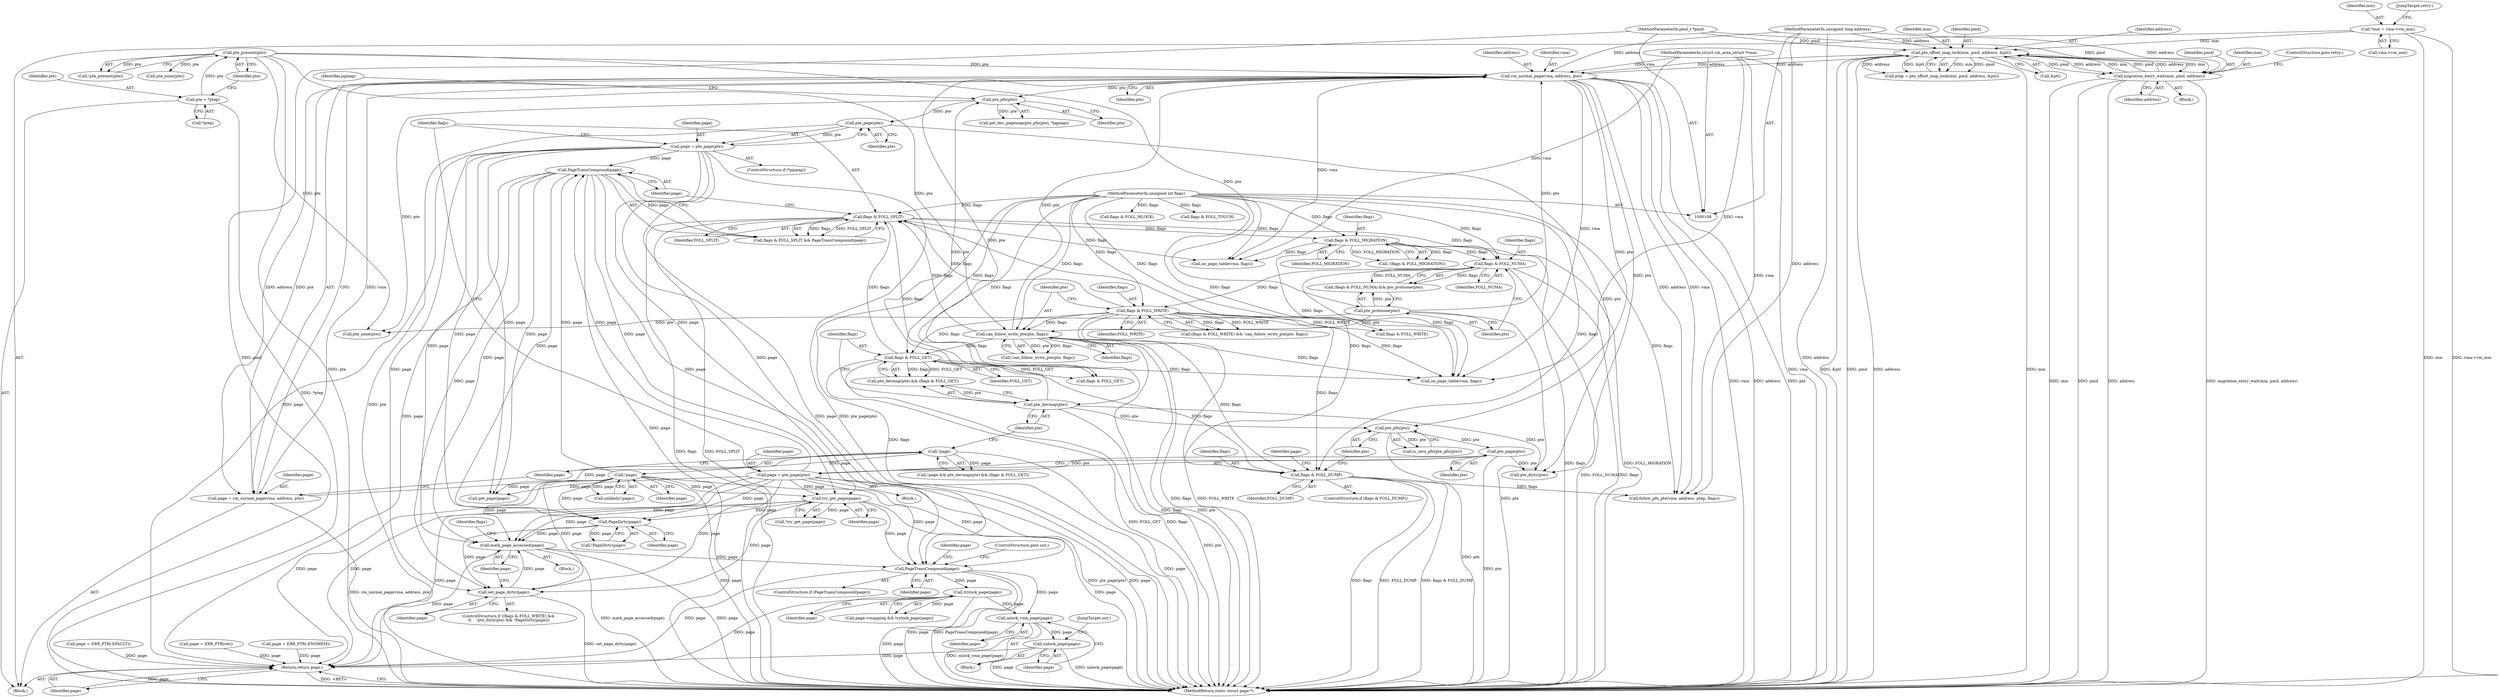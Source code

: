 digraph "0_linux_6b3a707736301c2128ca85ce85fb13f60b5e350a_4@pointer" {
"1000371" [label="(Call,mlock_vma_page(page))"];
"1000367" [label="(Call,trylock_page(page))"];
"1000359" [label="(Call,PageTransCompound(page))"];
"1000284" [label="(Call,PageTransCompound(page))"];
"1000232" [label="(Call,page = pte_page(pte))"];
"1000234" [label="(Call,pte_page(pte))"];
"1000225" [label="(Call,pte_pfn(pte))"];
"1000206" [label="(Call,vm_normal_page(vma, address, pte))"];
"1000109" [label="(MethodParameterIn,struct vm_area_struct *vma)"];
"1000137" [label="(Call,pte_offset_map_lock(mm, pmd, address, &ptl))"];
"1000116" [label="(Call,*mm = vma->vm_mm)"];
"1000176" [label="(Call,migration_entry_wait(mm, pmd, address))"];
"1000111" [label="(MethodParameterIn,pmd_t *pmd)"];
"1000110" [label="(MethodParameterIn,unsigned long address)"];
"1000186" [label="(Call,pte_protnone(pte))"];
"1000149" [label="(Call,pte_present(pte))"];
"1000143" [label="(Call,pte = *ptep)"];
"1000195" [label="(Call,can_follow_write_pte(pte, flags))"];
"1000191" [label="(Call,flags & FOLL_WRITE)"];
"1000183" [label="(Call,flags & FOLL_NUMA)"];
"1000281" [label="(Call,flags & FOLL_SPLIT)"];
"1000217" [label="(Call,flags & FOLL_GET)"];
"1000112" [label="(MethodParameterIn,unsigned int flags)"];
"1000245" [label="(Call,flags & FOLL_DUMP)"];
"1000156" [label="(Call,flags & FOLL_MIGRATION)"];
"1000215" [label="(Call,pte_devmap(pte))"];
"1000241" [label="(Call,!page)"];
"1000212" [label="(Call,!page)"];
"1000204" [label="(Call,page = vm_normal_page(vma, address, pte))"];
"1000260" [label="(Call,page = pte_page(pte))"];
"1000262" [label="(Call,pte_page(pte))"];
"1000257" [label="(Call,pte_pfn(pte))"];
"1000317" [label="(Call,try_get_page(page))"];
"1000345" [label="(Call,mark_page_accessed(page))"];
"1000343" [label="(Call,set_page_dirty(page))"];
"1000341" [label="(Call,PageDirty(page))"];
"1000373" [label="(Call,unlock_page(page))"];
"1000379" [label="(Return,return page;)"];
"1000182" [label="(Call,(flags & FOLL_NUMA) && pte_protnone(pte))"];
"1000242" [label="(Identifier,page)"];
"1000349" [label="(Call,flags & FOLL_MLOCK)"];
"1000258" [label="(Identifier,pte)"];
"1000151" [label="(Block,)"];
"1000186" [label="(Call,pte_protnone(pte))"];
"1000257" [label="(Call,pte_pfn(pte))"];
"1000232" [label="(Call,page = pte_page(pte))"];
"1000137" [label="(Call,pte_offset_map_lock(mm, pmd, address, &ptl))"];
"1000212" [label="(Call,!page)"];
"1000373" [label="(Call,unlock_page(page))"];
"1000380" [label="(Identifier,page)"];
"1000117" [label="(Identifier,mm)"];
"1000141" [label="(Call,&ptl)"];
"1000213" [label="(Identifier,page)"];
"1000219" [label="(Identifier,FOLL_GET)"];
"1000156" [label="(Call,flags & FOLL_MIGRATION)"];
"1000118" [label="(Call,vma->vm_mm)"];
"1000346" [label="(Identifier,page)"];
"1000211" [label="(Call,!page && pte_devmap(pte) && (flags & FOLL_GET))"];
"1000178" [label="(Identifier,pmd)"];
"1000217" [label="(Call,flags & FOLL_GET)"];
"1000240" [label="(Call,unlikely(!page))"];
"1000344" [label="(Identifier,page)"];
"1000228" [label="(Identifier,pgmap)"];
"1000233" [label="(Identifier,page)"];
"1000241" [label="(Call,!page)"];
"1000116" [label="(Call,*mm = vma->vm_mm)"];
"1000195" [label="(Call,can_follow_write_pte(pte, flags))"];
"1000179" [label="(Identifier,address)"];
"1000176" [label="(Call,migration_entry_wait(mm, pmd, address))"];
"1000114" [label="(Block,)"];
"1000132" [label="(Call,no_page_table(vma, flags))"];
"1000145" [label="(Call,*ptep)"];
"1000234" [label="(Call,pte_page(pte))"];
"1000209" [label="(Identifier,pte)"];
"1000395" [label="(MethodReturn,static struct page *)"];
"1000379" [label="(Return,return page;)"];
"1000144" [label="(Identifier,pte)"];
"1000247" [label="(Identifier,FOLL_DUMP)"];
"1000177" [label="(Identifier,mm)"];
"1000367" [label="(Call,trylock_page(page))"];
"1000143" [label="(Call,pte = *ptep)"];
"1000371" [label="(Call,mlock_vma_page(page))"];
"1000256" [label="(Call,is_zero_pfn(pte_pfn(pte)))"];
"1000331" [label="(ControlStructure,if ((flags & FOLL_WRITE) &&\n \t\t    !pte_dirty(pte) && !PageDirty(page)))"];
"1000215" [label="(Call,pte_devmap(pte))"];
"1000206" [label="(Call,vm_normal_page(vma, address, pte))"];
"1000205" [label="(Identifier,page)"];
"1000109" [label="(MethodParameterIn,struct vm_area_struct *vma)"];
"1000340" [label="(Call,!PageDirty(page))"];
"1000161" [label="(Call,pte_none(pte))"];
"1000216" [label="(Identifier,pte)"];
"1000245" [label="(Call,flags & FOLL_DUMP)"];
"1000375" [label="(JumpTarget,out:)"];
"1000341" [label="(Call,PageDirty(page))"];
"1000149" [label="(Call,pte_present(pte))"];
"1000244" [label="(ControlStructure,if (flags & FOLL_DUMP))"];
"1000365" [label="(Identifier,page)"];
"1000226" [label="(Identifier,pte)"];
"1000263" [label="(Identifier,pte)"];
"1000288" [label="(Call,get_page(page))"];
"1000343" [label="(Call,set_page_dirty(page))"];
"1000192" [label="(Identifier,flags)"];
"1000260" [label="(Call,page = pte_page(pte))"];
"1000361" [label="(ControlStructure,goto out;)"];
"1000310" [label="(Call,flags & FOLL_GET)"];
"1000318" [label="(Identifier,page)"];
"1000285" [label="(Identifier,page)"];
"1000387" [label="(Call,pte_none(pte))"];
"1000250" [label="(Identifier,page)"];
"1000224" [label="(Call,get_dev_pagemap(pte_pfn(pte), *pgmap))"];
"1000330" [label="(Block,)"];
"1000345" [label="(Call,mark_page_accessed(page))"];
"1000281" [label="(Call,flags & FOLL_SPLIT)"];
"1000360" [label="(Identifier,page)"];
"1000372" [label="(Identifier,page)"];
"1000249" [label="(Call,page = ERR_PTR(-EFAULT))"];
"1000155" [label="(Call,!(flags & FOLL_MIGRATION))"];
"1000157" [label="(Identifier,flags)"];
"1000111" [label="(MethodParameterIn,pmd_t *pmd)"];
"1000204" [label="(Call,page = vm_normal_page(vma, address, pte))"];
"1000110" [label="(MethodParameterIn,unsigned long address)"];
"1000190" [label="(Call,(flags & FOLL_WRITE) && !can_follow_write_pte(pte, flags))"];
"1000359" [label="(Call,PageTransCompound(page))"];
"1000148" [label="(Call,!pte_present(pte))"];
"1000320" [label="(Call,page = ERR_PTR(-ENOMEM))"];
"1000183" [label="(Call,flags & FOLL_NUMA)"];
"1000282" [label="(Identifier,flags)"];
"1000269" [label="(Call,follow_pfn_pte(vma, address, ptep, flags))"];
"1000338" [label="(Call,pte_dirty(pte))"];
"1000358" [label="(ControlStructure,if (PageTransCompound(page)))"];
"1000283" [label="(Identifier,FOLL_SPLIT)"];
"1000368" [label="(Identifier,page)"];
"1000274" [label="(Call,page = ERR_PTR(ret))"];
"1000280" [label="(Call,flags & FOLL_SPLIT && PageTransCompound(page))"];
"1000317" [label="(Call,try_get_page(page))"];
"1000150" [label="(Identifier,pte)"];
"1000259" [label="(Block,)"];
"1000158" [label="(Identifier,FOLL_MIGRATION)"];
"1000208" [label="(Identifier,address)"];
"1000262" [label="(Call,pte_page(pte))"];
"1000342" [label="(Identifier,page)"];
"1000392" [label="(Call,no_page_table(vma, flags))"];
"1000369" [label="(Block,)"];
"1000327" [label="(Call,flags & FOLL_TOUCH)"];
"1000139" [label="(Identifier,pmd)"];
"1000197" [label="(Identifier,flags)"];
"1000196" [label="(Identifier,pte)"];
"1000374" [label="(Identifier,page)"];
"1000316" [label="(Call,!try_get_page(page))"];
"1000246" [label="(Identifier,flags)"];
"1000191" [label="(Call,flags & FOLL_WRITE)"];
"1000194" [label="(Call,!can_follow_write_pte(pte, flags))"];
"1000180" [label="(ControlStructure,goto retry;)"];
"1000284" [label="(Call,PageTransCompound(page))"];
"1000225" [label="(Call,pte_pfn(pte))"];
"1000140" [label="(Identifier,address)"];
"1000184" [label="(Identifier,flags)"];
"1000138" [label="(Identifier,mm)"];
"1000135" [label="(Call,ptep = pte_offset_map_lock(mm, pmd, address, &ptl))"];
"1000214" [label="(Call,pte_devmap(pte) && (flags & FOLL_GET))"];
"1000229" [label="(ControlStructure,if (*pgmap))"];
"1000207" [label="(Identifier,vma)"];
"1000125" [label="(JumpTarget,retry:)"];
"1000187" [label="(Identifier,pte)"];
"1000112" [label="(MethodParameterIn,unsigned int flags)"];
"1000235" [label="(Identifier,pte)"];
"1000350" [label="(Identifier,flags)"];
"1000261" [label="(Identifier,page)"];
"1000333" [label="(Call,flags & FOLL_WRITE)"];
"1000218" [label="(Identifier,flags)"];
"1000185" [label="(Identifier,FOLL_NUMA)"];
"1000363" [label="(Call,page->mapping && trylock_page(page))"];
"1000193" [label="(Identifier,FOLL_WRITE)"];
"1000371" -> "1000369"  [label="AST: "];
"1000371" -> "1000372"  [label="CFG: "];
"1000372" -> "1000371"  [label="AST: "];
"1000374" -> "1000371"  [label="CFG: "];
"1000371" -> "1000395"  [label="DDG: mlock_vma_page(page)"];
"1000367" -> "1000371"  [label="DDG: page"];
"1000359" -> "1000371"  [label="DDG: page"];
"1000371" -> "1000373"  [label="DDG: page"];
"1000367" -> "1000363"  [label="AST: "];
"1000367" -> "1000368"  [label="CFG: "];
"1000368" -> "1000367"  [label="AST: "];
"1000363" -> "1000367"  [label="CFG: "];
"1000367" -> "1000395"  [label="DDG: page"];
"1000367" -> "1000363"  [label="DDG: page"];
"1000359" -> "1000367"  [label="DDG: page"];
"1000367" -> "1000379"  [label="DDG: page"];
"1000359" -> "1000358"  [label="AST: "];
"1000359" -> "1000360"  [label="CFG: "];
"1000360" -> "1000359"  [label="AST: "];
"1000361" -> "1000359"  [label="CFG: "];
"1000365" -> "1000359"  [label="CFG: "];
"1000359" -> "1000395"  [label="DDG: page"];
"1000359" -> "1000395"  [label="DDG: PageTransCompound(page)"];
"1000284" -> "1000359"  [label="DDG: page"];
"1000232" -> "1000359"  [label="DDG: page"];
"1000317" -> "1000359"  [label="DDG: page"];
"1000241" -> "1000359"  [label="DDG: page"];
"1000260" -> "1000359"  [label="DDG: page"];
"1000345" -> "1000359"  [label="DDG: page"];
"1000359" -> "1000379"  [label="DDG: page"];
"1000284" -> "1000280"  [label="AST: "];
"1000284" -> "1000285"  [label="CFG: "];
"1000285" -> "1000284"  [label="AST: "];
"1000280" -> "1000284"  [label="CFG: "];
"1000284" -> "1000395"  [label="DDG: page"];
"1000284" -> "1000280"  [label="DDG: page"];
"1000232" -> "1000284"  [label="DDG: page"];
"1000241" -> "1000284"  [label="DDG: page"];
"1000260" -> "1000284"  [label="DDG: page"];
"1000284" -> "1000288"  [label="DDG: page"];
"1000284" -> "1000317"  [label="DDG: page"];
"1000284" -> "1000341"  [label="DDG: page"];
"1000284" -> "1000343"  [label="DDG: page"];
"1000284" -> "1000345"  [label="DDG: page"];
"1000284" -> "1000379"  [label="DDG: page"];
"1000232" -> "1000229"  [label="AST: "];
"1000232" -> "1000234"  [label="CFG: "];
"1000233" -> "1000232"  [label="AST: "];
"1000234" -> "1000232"  [label="AST: "];
"1000282" -> "1000232"  [label="CFG: "];
"1000232" -> "1000395"  [label="DDG: page"];
"1000232" -> "1000395"  [label="DDG: pte_page(pte)"];
"1000234" -> "1000232"  [label="DDG: pte"];
"1000232" -> "1000288"  [label="DDG: page"];
"1000232" -> "1000317"  [label="DDG: page"];
"1000232" -> "1000341"  [label="DDG: page"];
"1000232" -> "1000343"  [label="DDG: page"];
"1000232" -> "1000345"  [label="DDG: page"];
"1000232" -> "1000379"  [label="DDG: page"];
"1000234" -> "1000235"  [label="CFG: "];
"1000235" -> "1000234"  [label="AST: "];
"1000234" -> "1000395"  [label="DDG: pte"];
"1000225" -> "1000234"  [label="DDG: pte"];
"1000234" -> "1000338"  [label="DDG: pte"];
"1000225" -> "1000224"  [label="AST: "];
"1000225" -> "1000226"  [label="CFG: "];
"1000226" -> "1000225"  [label="AST: "];
"1000228" -> "1000225"  [label="CFG: "];
"1000225" -> "1000224"  [label="DDG: pte"];
"1000206" -> "1000225"  [label="DDG: pte"];
"1000215" -> "1000225"  [label="DDG: pte"];
"1000225" -> "1000387"  [label="DDG: pte"];
"1000206" -> "1000204"  [label="AST: "];
"1000206" -> "1000209"  [label="CFG: "];
"1000207" -> "1000206"  [label="AST: "];
"1000208" -> "1000206"  [label="AST: "];
"1000209" -> "1000206"  [label="AST: "];
"1000204" -> "1000206"  [label="CFG: "];
"1000206" -> "1000395"  [label="DDG: pte"];
"1000206" -> "1000395"  [label="DDG: address"];
"1000206" -> "1000395"  [label="DDG: vma"];
"1000206" -> "1000132"  [label="DDG: vma"];
"1000206" -> "1000137"  [label="DDG: address"];
"1000206" -> "1000204"  [label="DDG: vma"];
"1000206" -> "1000204"  [label="DDG: address"];
"1000206" -> "1000204"  [label="DDG: pte"];
"1000109" -> "1000206"  [label="DDG: vma"];
"1000137" -> "1000206"  [label="DDG: address"];
"1000110" -> "1000206"  [label="DDG: address"];
"1000186" -> "1000206"  [label="DDG: pte"];
"1000149" -> "1000206"  [label="DDG: pte"];
"1000195" -> "1000206"  [label="DDG: pte"];
"1000206" -> "1000215"  [label="DDG: pte"];
"1000206" -> "1000257"  [label="DDG: pte"];
"1000206" -> "1000269"  [label="DDG: vma"];
"1000206" -> "1000269"  [label="DDG: address"];
"1000206" -> "1000338"  [label="DDG: pte"];
"1000206" -> "1000392"  [label="DDG: vma"];
"1000109" -> "1000108"  [label="AST: "];
"1000109" -> "1000395"  [label="DDG: vma"];
"1000109" -> "1000132"  [label="DDG: vma"];
"1000109" -> "1000269"  [label="DDG: vma"];
"1000109" -> "1000392"  [label="DDG: vma"];
"1000137" -> "1000135"  [label="AST: "];
"1000137" -> "1000141"  [label="CFG: "];
"1000138" -> "1000137"  [label="AST: "];
"1000139" -> "1000137"  [label="AST: "];
"1000140" -> "1000137"  [label="AST: "];
"1000141" -> "1000137"  [label="AST: "];
"1000135" -> "1000137"  [label="CFG: "];
"1000137" -> "1000395"  [label="DDG: &ptl"];
"1000137" -> "1000395"  [label="DDG: pmd"];
"1000137" -> "1000395"  [label="DDG: address"];
"1000137" -> "1000395"  [label="DDG: mm"];
"1000137" -> "1000135"  [label="DDG: mm"];
"1000137" -> "1000135"  [label="DDG: pmd"];
"1000137" -> "1000135"  [label="DDG: address"];
"1000137" -> "1000135"  [label="DDG: &ptl"];
"1000116" -> "1000137"  [label="DDG: mm"];
"1000176" -> "1000137"  [label="DDG: mm"];
"1000176" -> "1000137"  [label="DDG: pmd"];
"1000176" -> "1000137"  [label="DDG: address"];
"1000111" -> "1000137"  [label="DDG: pmd"];
"1000110" -> "1000137"  [label="DDG: address"];
"1000137" -> "1000176"  [label="DDG: mm"];
"1000137" -> "1000176"  [label="DDG: pmd"];
"1000137" -> "1000176"  [label="DDG: address"];
"1000116" -> "1000114"  [label="AST: "];
"1000116" -> "1000118"  [label="CFG: "];
"1000117" -> "1000116"  [label="AST: "];
"1000118" -> "1000116"  [label="AST: "];
"1000125" -> "1000116"  [label="CFG: "];
"1000116" -> "1000395"  [label="DDG: mm"];
"1000116" -> "1000395"  [label="DDG: vma->vm_mm"];
"1000176" -> "1000151"  [label="AST: "];
"1000176" -> "1000179"  [label="CFG: "];
"1000177" -> "1000176"  [label="AST: "];
"1000178" -> "1000176"  [label="AST: "];
"1000179" -> "1000176"  [label="AST: "];
"1000180" -> "1000176"  [label="CFG: "];
"1000176" -> "1000395"  [label="DDG: pmd"];
"1000176" -> "1000395"  [label="DDG: address"];
"1000176" -> "1000395"  [label="DDG: migration_entry_wait(mm, pmd, address)"];
"1000176" -> "1000395"  [label="DDG: mm"];
"1000111" -> "1000176"  [label="DDG: pmd"];
"1000110" -> "1000176"  [label="DDG: address"];
"1000111" -> "1000108"  [label="AST: "];
"1000111" -> "1000395"  [label="DDG: pmd"];
"1000110" -> "1000108"  [label="AST: "];
"1000110" -> "1000395"  [label="DDG: address"];
"1000110" -> "1000269"  [label="DDG: address"];
"1000186" -> "1000182"  [label="AST: "];
"1000186" -> "1000187"  [label="CFG: "];
"1000187" -> "1000186"  [label="AST: "];
"1000182" -> "1000186"  [label="CFG: "];
"1000186" -> "1000395"  [label="DDG: pte"];
"1000186" -> "1000182"  [label="DDG: pte"];
"1000149" -> "1000186"  [label="DDG: pte"];
"1000186" -> "1000195"  [label="DDG: pte"];
"1000186" -> "1000387"  [label="DDG: pte"];
"1000149" -> "1000148"  [label="AST: "];
"1000149" -> "1000150"  [label="CFG: "];
"1000150" -> "1000149"  [label="AST: "];
"1000148" -> "1000149"  [label="CFG: "];
"1000149" -> "1000395"  [label="DDG: pte"];
"1000149" -> "1000148"  [label="DDG: pte"];
"1000143" -> "1000149"  [label="DDG: pte"];
"1000149" -> "1000161"  [label="DDG: pte"];
"1000149" -> "1000195"  [label="DDG: pte"];
"1000149" -> "1000387"  [label="DDG: pte"];
"1000143" -> "1000114"  [label="AST: "];
"1000143" -> "1000145"  [label="CFG: "];
"1000144" -> "1000143"  [label="AST: "];
"1000145" -> "1000143"  [label="AST: "];
"1000150" -> "1000143"  [label="CFG: "];
"1000143" -> "1000395"  [label="DDG: *ptep"];
"1000195" -> "1000194"  [label="AST: "];
"1000195" -> "1000197"  [label="CFG: "];
"1000196" -> "1000195"  [label="AST: "];
"1000197" -> "1000195"  [label="AST: "];
"1000194" -> "1000195"  [label="CFG: "];
"1000195" -> "1000395"  [label="DDG: flags"];
"1000195" -> "1000395"  [label="DDG: pte"];
"1000195" -> "1000194"  [label="DDG: pte"];
"1000195" -> "1000194"  [label="DDG: flags"];
"1000191" -> "1000195"  [label="DDG: flags"];
"1000112" -> "1000195"  [label="DDG: flags"];
"1000195" -> "1000217"  [label="DDG: flags"];
"1000195" -> "1000245"  [label="DDG: flags"];
"1000195" -> "1000281"  [label="DDG: flags"];
"1000195" -> "1000392"  [label="DDG: flags"];
"1000191" -> "1000190"  [label="AST: "];
"1000191" -> "1000193"  [label="CFG: "];
"1000192" -> "1000191"  [label="AST: "];
"1000193" -> "1000191"  [label="AST: "];
"1000196" -> "1000191"  [label="CFG: "];
"1000190" -> "1000191"  [label="CFG: "];
"1000191" -> "1000395"  [label="DDG: FOLL_WRITE"];
"1000191" -> "1000395"  [label="DDG: flags"];
"1000191" -> "1000190"  [label="DDG: flags"];
"1000191" -> "1000190"  [label="DDG: FOLL_WRITE"];
"1000183" -> "1000191"  [label="DDG: flags"];
"1000112" -> "1000191"  [label="DDG: flags"];
"1000191" -> "1000217"  [label="DDG: flags"];
"1000191" -> "1000245"  [label="DDG: flags"];
"1000191" -> "1000281"  [label="DDG: flags"];
"1000191" -> "1000333"  [label="DDG: FOLL_WRITE"];
"1000191" -> "1000392"  [label="DDG: flags"];
"1000183" -> "1000182"  [label="AST: "];
"1000183" -> "1000185"  [label="CFG: "];
"1000184" -> "1000183"  [label="AST: "];
"1000185" -> "1000183"  [label="AST: "];
"1000187" -> "1000183"  [label="CFG: "];
"1000182" -> "1000183"  [label="CFG: "];
"1000183" -> "1000395"  [label="DDG: FOLL_NUMA"];
"1000183" -> "1000395"  [label="DDG: flags"];
"1000183" -> "1000182"  [label="DDG: flags"];
"1000183" -> "1000182"  [label="DDG: FOLL_NUMA"];
"1000281" -> "1000183"  [label="DDG: flags"];
"1000156" -> "1000183"  [label="DDG: flags"];
"1000112" -> "1000183"  [label="DDG: flags"];
"1000183" -> "1000392"  [label="DDG: flags"];
"1000281" -> "1000280"  [label="AST: "];
"1000281" -> "1000283"  [label="CFG: "];
"1000282" -> "1000281"  [label="AST: "];
"1000283" -> "1000281"  [label="AST: "];
"1000285" -> "1000281"  [label="CFG: "];
"1000280" -> "1000281"  [label="CFG: "];
"1000281" -> "1000395"  [label="DDG: flags"];
"1000281" -> "1000395"  [label="DDG: FOLL_SPLIT"];
"1000281" -> "1000132"  [label="DDG: flags"];
"1000281" -> "1000156"  [label="DDG: flags"];
"1000281" -> "1000280"  [label="DDG: flags"];
"1000281" -> "1000280"  [label="DDG: FOLL_SPLIT"];
"1000217" -> "1000281"  [label="DDG: flags"];
"1000245" -> "1000281"  [label="DDG: flags"];
"1000112" -> "1000281"  [label="DDG: flags"];
"1000281" -> "1000310"  [label="DDG: flags"];
"1000217" -> "1000214"  [label="AST: "];
"1000217" -> "1000219"  [label="CFG: "];
"1000218" -> "1000217"  [label="AST: "];
"1000219" -> "1000217"  [label="AST: "];
"1000214" -> "1000217"  [label="CFG: "];
"1000217" -> "1000395"  [label="DDG: FOLL_GET"];
"1000217" -> "1000395"  [label="DDG: flags"];
"1000217" -> "1000214"  [label="DDG: flags"];
"1000217" -> "1000214"  [label="DDG: FOLL_GET"];
"1000112" -> "1000217"  [label="DDG: flags"];
"1000217" -> "1000245"  [label="DDG: flags"];
"1000217" -> "1000310"  [label="DDG: FOLL_GET"];
"1000217" -> "1000392"  [label="DDG: flags"];
"1000112" -> "1000108"  [label="AST: "];
"1000112" -> "1000395"  [label="DDG: flags"];
"1000112" -> "1000132"  [label="DDG: flags"];
"1000112" -> "1000156"  [label="DDG: flags"];
"1000112" -> "1000245"  [label="DDG: flags"];
"1000112" -> "1000269"  [label="DDG: flags"];
"1000112" -> "1000310"  [label="DDG: flags"];
"1000112" -> "1000327"  [label="DDG: flags"];
"1000112" -> "1000333"  [label="DDG: flags"];
"1000112" -> "1000349"  [label="DDG: flags"];
"1000112" -> "1000392"  [label="DDG: flags"];
"1000245" -> "1000244"  [label="AST: "];
"1000245" -> "1000247"  [label="CFG: "];
"1000246" -> "1000245"  [label="AST: "];
"1000247" -> "1000245"  [label="AST: "];
"1000250" -> "1000245"  [label="CFG: "];
"1000258" -> "1000245"  [label="CFG: "];
"1000245" -> "1000395"  [label="DDG: flags & FOLL_DUMP"];
"1000245" -> "1000395"  [label="DDG: flags"];
"1000245" -> "1000395"  [label="DDG: FOLL_DUMP"];
"1000245" -> "1000269"  [label="DDG: flags"];
"1000156" -> "1000155"  [label="AST: "];
"1000156" -> "1000158"  [label="CFG: "];
"1000157" -> "1000156"  [label="AST: "];
"1000158" -> "1000156"  [label="AST: "];
"1000155" -> "1000156"  [label="CFG: "];
"1000156" -> "1000395"  [label="DDG: flags"];
"1000156" -> "1000395"  [label="DDG: FOLL_MIGRATION"];
"1000156" -> "1000132"  [label="DDG: flags"];
"1000156" -> "1000155"  [label="DDG: flags"];
"1000156" -> "1000155"  [label="DDG: FOLL_MIGRATION"];
"1000156" -> "1000392"  [label="DDG: flags"];
"1000215" -> "1000214"  [label="AST: "];
"1000215" -> "1000216"  [label="CFG: "];
"1000216" -> "1000215"  [label="AST: "];
"1000218" -> "1000215"  [label="CFG: "];
"1000214" -> "1000215"  [label="CFG: "];
"1000215" -> "1000395"  [label="DDG: pte"];
"1000215" -> "1000214"  [label="DDG: pte"];
"1000215" -> "1000257"  [label="DDG: pte"];
"1000215" -> "1000338"  [label="DDG: pte"];
"1000241" -> "1000240"  [label="AST: "];
"1000241" -> "1000242"  [label="CFG: "];
"1000242" -> "1000241"  [label="AST: "];
"1000240" -> "1000241"  [label="CFG: "];
"1000241" -> "1000395"  [label="DDG: page"];
"1000241" -> "1000240"  [label="DDG: page"];
"1000212" -> "1000241"  [label="DDG: page"];
"1000241" -> "1000288"  [label="DDG: page"];
"1000241" -> "1000317"  [label="DDG: page"];
"1000241" -> "1000341"  [label="DDG: page"];
"1000241" -> "1000343"  [label="DDG: page"];
"1000241" -> "1000345"  [label="DDG: page"];
"1000241" -> "1000379"  [label="DDG: page"];
"1000212" -> "1000211"  [label="AST: "];
"1000212" -> "1000213"  [label="CFG: "];
"1000213" -> "1000212"  [label="AST: "];
"1000216" -> "1000212"  [label="CFG: "];
"1000211" -> "1000212"  [label="CFG: "];
"1000212" -> "1000395"  [label="DDG: page"];
"1000212" -> "1000211"  [label="DDG: page"];
"1000204" -> "1000212"  [label="DDG: page"];
"1000204" -> "1000114"  [label="AST: "];
"1000205" -> "1000204"  [label="AST: "];
"1000213" -> "1000204"  [label="CFG: "];
"1000204" -> "1000395"  [label="DDG: vm_normal_page(vma, address, pte)"];
"1000260" -> "1000259"  [label="AST: "];
"1000260" -> "1000262"  [label="CFG: "];
"1000261" -> "1000260"  [label="AST: "];
"1000262" -> "1000260"  [label="AST: "];
"1000282" -> "1000260"  [label="CFG: "];
"1000260" -> "1000395"  [label="DDG: pte_page(pte)"];
"1000260" -> "1000395"  [label="DDG: page"];
"1000262" -> "1000260"  [label="DDG: pte"];
"1000260" -> "1000288"  [label="DDG: page"];
"1000260" -> "1000317"  [label="DDG: page"];
"1000260" -> "1000341"  [label="DDG: page"];
"1000260" -> "1000343"  [label="DDG: page"];
"1000260" -> "1000345"  [label="DDG: page"];
"1000260" -> "1000379"  [label="DDG: page"];
"1000262" -> "1000263"  [label="CFG: "];
"1000263" -> "1000262"  [label="AST: "];
"1000262" -> "1000395"  [label="DDG: pte"];
"1000257" -> "1000262"  [label="DDG: pte"];
"1000262" -> "1000338"  [label="DDG: pte"];
"1000257" -> "1000256"  [label="AST: "];
"1000257" -> "1000258"  [label="CFG: "];
"1000258" -> "1000257"  [label="AST: "];
"1000256" -> "1000257"  [label="CFG: "];
"1000257" -> "1000395"  [label="DDG: pte"];
"1000257" -> "1000256"  [label="DDG: pte"];
"1000317" -> "1000316"  [label="AST: "];
"1000317" -> "1000318"  [label="CFG: "];
"1000318" -> "1000317"  [label="AST: "];
"1000316" -> "1000317"  [label="CFG: "];
"1000317" -> "1000395"  [label="DDG: page"];
"1000317" -> "1000316"  [label="DDG: page"];
"1000317" -> "1000341"  [label="DDG: page"];
"1000317" -> "1000343"  [label="DDG: page"];
"1000317" -> "1000345"  [label="DDG: page"];
"1000317" -> "1000379"  [label="DDG: page"];
"1000345" -> "1000330"  [label="AST: "];
"1000345" -> "1000346"  [label="CFG: "];
"1000346" -> "1000345"  [label="AST: "];
"1000350" -> "1000345"  [label="CFG: "];
"1000345" -> "1000395"  [label="DDG: page"];
"1000345" -> "1000395"  [label="DDG: mark_page_accessed(page)"];
"1000343" -> "1000345"  [label="DDG: page"];
"1000341" -> "1000345"  [label="DDG: page"];
"1000345" -> "1000379"  [label="DDG: page"];
"1000343" -> "1000331"  [label="AST: "];
"1000343" -> "1000344"  [label="CFG: "];
"1000344" -> "1000343"  [label="AST: "];
"1000346" -> "1000343"  [label="CFG: "];
"1000343" -> "1000395"  [label="DDG: set_page_dirty(page)"];
"1000341" -> "1000343"  [label="DDG: page"];
"1000341" -> "1000340"  [label="AST: "];
"1000341" -> "1000342"  [label="CFG: "];
"1000342" -> "1000341"  [label="AST: "];
"1000340" -> "1000341"  [label="CFG: "];
"1000341" -> "1000340"  [label="DDG: page"];
"1000373" -> "1000369"  [label="AST: "];
"1000373" -> "1000374"  [label="CFG: "];
"1000374" -> "1000373"  [label="AST: "];
"1000375" -> "1000373"  [label="CFG: "];
"1000373" -> "1000395"  [label="DDG: unlock_page(page)"];
"1000373" -> "1000395"  [label="DDG: page"];
"1000373" -> "1000379"  [label="DDG: page"];
"1000379" -> "1000114"  [label="AST: "];
"1000379" -> "1000380"  [label="CFG: "];
"1000380" -> "1000379"  [label="AST: "];
"1000395" -> "1000379"  [label="CFG: "];
"1000379" -> "1000395"  [label="DDG: <RET>"];
"1000380" -> "1000379"  [label="DDG: page"];
"1000274" -> "1000379"  [label="DDG: page"];
"1000249" -> "1000379"  [label="DDG: page"];
"1000320" -> "1000379"  [label="DDG: page"];
}
